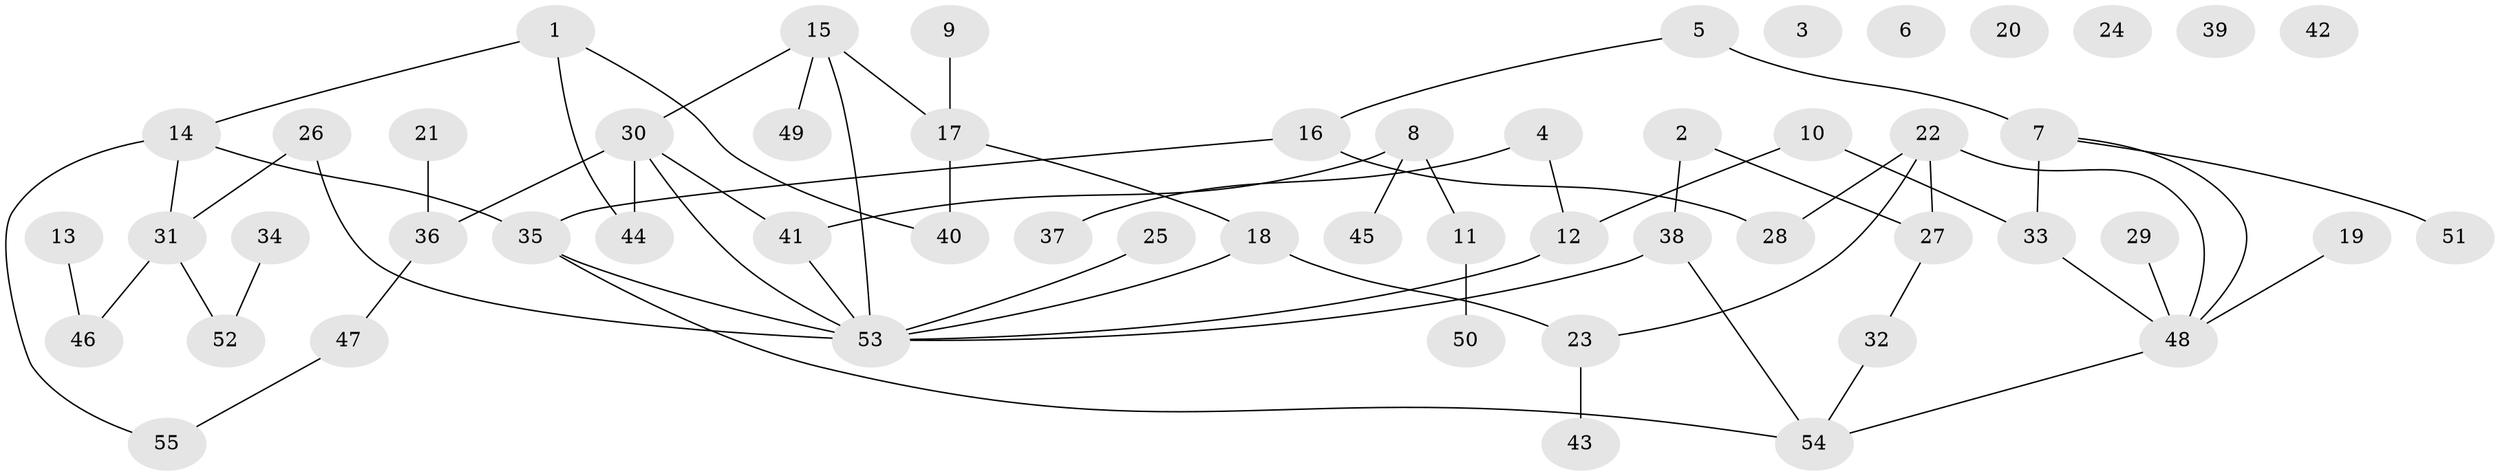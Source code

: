 // Generated by graph-tools (version 1.1) at 2025/00/03/09/25 03:00:50]
// undirected, 55 vertices, 63 edges
graph export_dot {
graph [start="1"]
  node [color=gray90,style=filled];
  1;
  2;
  3;
  4;
  5;
  6;
  7;
  8;
  9;
  10;
  11;
  12;
  13;
  14;
  15;
  16;
  17;
  18;
  19;
  20;
  21;
  22;
  23;
  24;
  25;
  26;
  27;
  28;
  29;
  30;
  31;
  32;
  33;
  34;
  35;
  36;
  37;
  38;
  39;
  40;
  41;
  42;
  43;
  44;
  45;
  46;
  47;
  48;
  49;
  50;
  51;
  52;
  53;
  54;
  55;
  1 -- 14;
  1 -- 40;
  1 -- 44;
  2 -- 27;
  2 -- 38;
  4 -- 12;
  4 -- 37;
  5 -- 7;
  5 -- 16;
  7 -- 33;
  7 -- 48;
  7 -- 51;
  8 -- 11;
  8 -- 41;
  8 -- 45;
  9 -- 17;
  10 -- 12;
  10 -- 33;
  11 -- 50;
  12 -- 53;
  13 -- 46;
  14 -- 31;
  14 -- 35;
  14 -- 55;
  15 -- 17;
  15 -- 30;
  15 -- 49;
  15 -- 53;
  16 -- 28;
  16 -- 35;
  17 -- 18;
  17 -- 40;
  18 -- 23;
  18 -- 53;
  19 -- 48;
  21 -- 36;
  22 -- 23;
  22 -- 27;
  22 -- 28;
  22 -- 48;
  23 -- 43;
  25 -- 53;
  26 -- 31;
  26 -- 53;
  27 -- 32;
  29 -- 48;
  30 -- 36;
  30 -- 41;
  30 -- 44;
  30 -- 53;
  31 -- 46;
  31 -- 52;
  32 -- 54;
  33 -- 48;
  34 -- 52;
  35 -- 53;
  35 -- 54;
  36 -- 47;
  38 -- 53;
  38 -- 54;
  41 -- 53;
  47 -- 55;
  48 -- 54;
}
